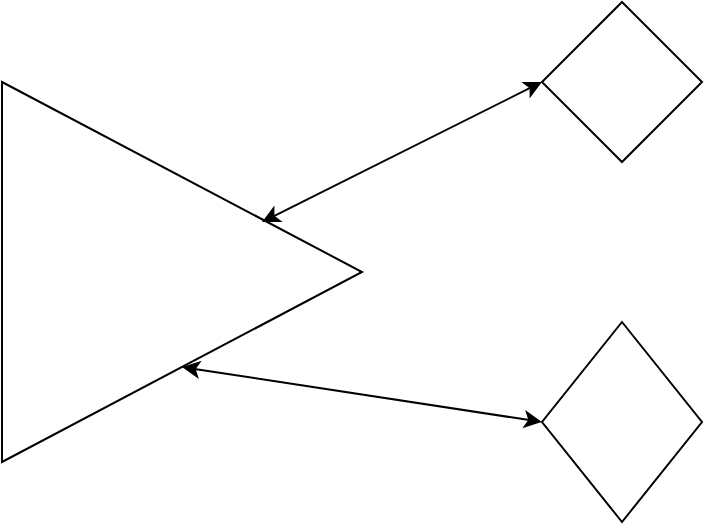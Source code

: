 <mxfile version="21.7.4" type="github">
  <diagram name="Page-1" id="AZxYX-zm1xMtj_r3_Z3z">
    <mxGraphModel dx="1169" dy="543" grid="1" gridSize="10" guides="1" tooltips="1" connect="1" arrows="1" fold="1" page="1" pageScale="1" pageWidth="827" pageHeight="1169" math="0" shadow="0">
      <root>
        <mxCell id="0" />
        <mxCell id="1" parent="0" />
        <mxCell id="tP39pM7Au1AzqhynkMxj-1" value="" style="triangle;whiteSpace=wrap;html=1;" vertex="1" parent="1">
          <mxGeometry x="260" y="180" width="180" height="190" as="geometry" />
        </mxCell>
        <mxCell id="tP39pM7Au1AzqhynkMxj-2" value="" style="rhombus;whiteSpace=wrap;html=1;" vertex="1" parent="1">
          <mxGeometry x="530" y="140" width="80" height="80" as="geometry" />
        </mxCell>
        <mxCell id="tP39pM7Au1AzqhynkMxj-3" value="" style="rhombus;whiteSpace=wrap;html=1;" vertex="1" parent="1">
          <mxGeometry x="530" y="300" width="80" height="100" as="geometry" />
        </mxCell>
        <mxCell id="tP39pM7Au1AzqhynkMxj-4" value="" style="endArrow=classic;startArrow=classic;html=1;rounded=0;entryX=0;entryY=0.5;entryDx=0;entryDy=0;" edge="1" parent="1" target="tP39pM7Au1AzqhynkMxj-2">
          <mxGeometry width="50" height="50" relative="1" as="geometry">
            <mxPoint x="390" y="250" as="sourcePoint" />
            <mxPoint x="440" y="200" as="targetPoint" />
          </mxGeometry>
        </mxCell>
        <mxCell id="tP39pM7Au1AzqhynkMxj-7" value="" style="endArrow=classic;startArrow=classic;html=1;rounded=0;exitX=0.5;exitY=1;exitDx=0;exitDy=0;" edge="1" parent="1" source="tP39pM7Au1AzqhynkMxj-1">
          <mxGeometry width="50" height="50" relative="1" as="geometry">
            <mxPoint x="480" y="400" as="sourcePoint" />
            <mxPoint x="530" y="350" as="targetPoint" />
          </mxGeometry>
        </mxCell>
      </root>
    </mxGraphModel>
  </diagram>
</mxfile>
